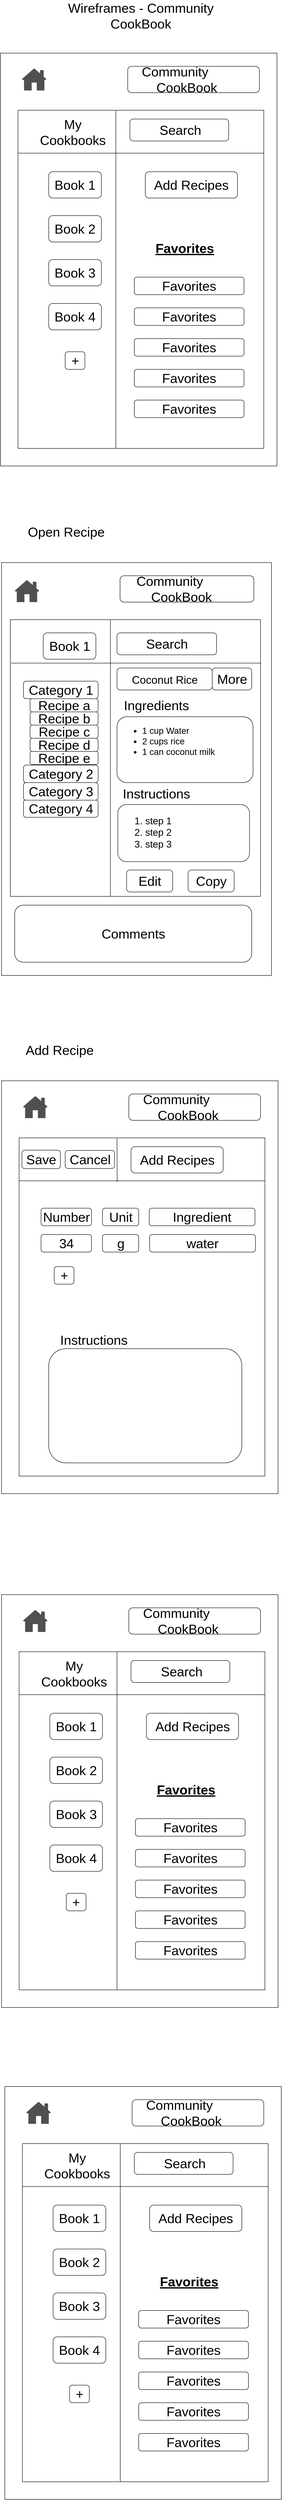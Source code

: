 <mxfile version="13.9.2" type="device"><diagram name="Page-1" id="f1b7ffb7-ca1e-a977-7cf5-a751b3c06c05"><mxGraphModel dx="1734" dy="1182" grid="1" gridSize="10" guides="1" tooltips="1" connect="1" arrows="1" fold="1" page="1" pageScale="1" pageWidth="826" pageHeight="1169" background="#ffffff" math="0" shadow="0"><root><mxCell id="0"/><mxCell id="1" parent="0"/><mxCell id="8fDHduW9sgTWCqbiDhrJ-64" value="" style="rounded=0;whiteSpace=wrap;html=1;fontSize=30;" vertex="1" parent="1"><mxGeometry x="80" y="140" width="630" height="940" as="geometry"/></mxCell><mxCell id="8fDHduW9sgTWCqbiDhrJ-61" value="" style="rounded=0;whiteSpace=wrap;html=1;glass=0;" vertex="1" parent="1"><mxGeometry x="120" y="270" width="560" height="770" as="geometry"/></mxCell><mxCell id="8fDHduW9sgTWCqbiDhrJ-62" value="Wireframes - Community CookBook" style="text;html=1;strokeColor=none;fillColor=none;align=center;verticalAlign=middle;whiteSpace=wrap;rounded=0;fontSize=30;" vertex="1" parent="1"><mxGeometry x="160" y="20" width="480" height="70" as="geometry"/></mxCell><mxCell id="8fDHduW9sgTWCqbiDhrJ-63" value="" style="rounded=1;whiteSpace=wrap;html=1;fontSize=30;" vertex="1" parent="1"><mxGeometry x="370" y="170" width="300" height="60" as="geometry"/></mxCell><mxCell id="8fDHduW9sgTWCqbiDhrJ-66" value="" style="endArrow=none;html=1;fontSize=30;" edge="1" parent="1"><mxGeometry width="50" height="50" relative="1" as="geometry"><mxPoint x="343" y="1040" as="sourcePoint"/><mxPoint x="343" y="271" as="targetPoint"/></mxGeometry></mxCell><mxCell id="8fDHduW9sgTWCqbiDhrJ-67" value="" style="endArrow=none;html=1;fontSize=30;exitX=0.001;exitY=0.127;exitDx=0;exitDy=0;exitPerimeter=0;entryX=1;entryY=0.127;entryDx=0;entryDy=0;entryPerimeter=0;" edge="1" parent="1" source="8fDHduW9sgTWCqbiDhrJ-61" target="8fDHduW9sgTWCqbiDhrJ-61"><mxGeometry width="50" height="50" relative="1" as="geometry"><mxPoint x="540" y="540" as="sourcePoint"/><mxPoint x="590" y="490" as="targetPoint"/></mxGeometry></mxCell><mxCell id="8fDHduW9sgTWCqbiDhrJ-68" value="Community&lt;br&gt;&lt;div&gt;&lt;span&gt;&amp;nbsp; &amp;nbsp; CookBook&lt;/span&gt;&lt;/div&gt;" style="text;html=1;strokeColor=none;fillColor=none;align=left;verticalAlign=middle;whiteSpace=wrap;rounded=0;glass=0;fontSize=30;" vertex="1" parent="1"><mxGeometry x="400" y="190" width="220" height="20" as="geometry"/></mxCell><mxCell id="8fDHduW9sgTWCqbiDhrJ-69" value="My Cookbooks" style="text;html=1;strokeColor=none;fillColor=none;align=center;verticalAlign=middle;whiteSpace=wrap;rounded=0;glass=0;fontSize=30;" vertex="1" parent="1"><mxGeometry x="210" y="310" width="70" height="20" as="geometry"/></mxCell><mxCell id="8fDHduW9sgTWCqbiDhrJ-70" value="" style="rounded=1;whiteSpace=wrap;html=1;glass=0;fontSize=30;" vertex="1" parent="1"><mxGeometry x="375" y="290" width="225" height="50" as="geometry"/></mxCell><mxCell id="8fDHduW9sgTWCqbiDhrJ-71" value="Search" style="text;html=1;strokeColor=none;fillColor=none;align=center;verticalAlign=middle;whiteSpace=wrap;rounded=0;glass=0;fontSize=30;" vertex="1" parent="1"><mxGeometry x="460" y="305" width="60" height="20" as="geometry"/></mxCell><mxCell id="8fDHduW9sgTWCqbiDhrJ-72" value="Add Recipes" style="rounded=1;whiteSpace=wrap;html=1;glass=0;fontSize=30;" vertex="1" parent="1"><mxGeometry x="410" y="410" width="210" height="60" as="geometry"/></mxCell><mxCell id="8fDHduW9sgTWCqbiDhrJ-73" value="Favorites" style="rounded=1;whiteSpace=wrap;html=1;glass=0;fontSize=30;" vertex="1" parent="1"><mxGeometry x="385" y="650" width="250" height="40" as="geometry"/></mxCell><mxCell id="8fDHduW9sgTWCqbiDhrJ-74" value="Favorites" style="rounded=1;whiteSpace=wrap;html=1;glass=0;fontSize=30;" vertex="1" parent="1"><mxGeometry x="385" y="720" width="250" height="40" as="geometry"/></mxCell><mxCell id="8fDHduW9sgTWCqbiDhrJ-75" value="Favorites" style="rounded=1;whiteSpace=wrap;html=1;glass=0;fontSize=30;" vertex="1" parent="1"><mxGeometry x="385" y="790" width="250" height="40" as="geometry"/></mxCell><mxCell id="8fDHduW9sgTWCqbiDhrJ-76" value="Favorites" style="rounded=1;whiteSpace=wrap;html=1;glass=0;fontSize=30;" vertex="1" parent="1"><mxGeometry x="385" y="860" width="250" height="40" as="geometry"/></mxCell><mxCell id="8fDHduW9sgTWCqbiDhrJ-77" value="Favorites" style="rounded=1;whiteSpace=wrap;html=1;glass=0;fontSize=30;" vertex="1" parent="1"><mxGeometry x="385" y="930" width="250" height="40" as="geometry"/></mxCell><mxCell id="8fDHduW9sgTWCqbiDhrJ-78" value="&lt;u&gt;&lt;b&gt;Favorites&lt;/b&gt;&lt;/u&gt;" style="text;html=1;strokeColor=none;fillColor=none;align=center;verticalAlign=middle;whiteSpace=wrap;rounded=0;glass=0;fontSize=30;" vertex="1" parent="1"><mxGeometry x="490" y="574" width="20" height="20" as="geometry"/></mxCell><mxCell id="8fDHduW9sgTWCqbiDhrJ-79" value="Book 1" style="rounded=1;whiteSpace=wrap;html=1;glass=0;fontSize=30;" vertex="1" parent="1"><mxGeometry x="190" y="410" width="120" height="60" as="geometry"/></mxCell><mxCell id="8fDHduW9sgTWCqbiDhrJ-80" value="Book 2" style="rounded=1;whiteSpace=wrap;html=1;glass=0;fontSize=30;" vertex="1" parent="1"><mxGeometry x="190" y="510" width="120" height="60" as="geometry"/></mxCell><mxCell id="8fDHduW9sgTWCqbiDhrJ-81" value="Book 3" style="rounded=1;whiteSpace=wrap;html=1;glass=0;fontSize=30;" vertex="1" parent="1"><mxGeometry x="190" y="610" width="120" height="60" as="geometry"/></mxCell><mxCell id="8fDHduW9sgTWCqbiDhrJ-82" value="Book 4" style="rounded=1;whiteSpace=wrap;html=1;glass=0;fontSize=30;" vertex="1" parent="1"><mxGeometry x="190" y="710" width="120" height="60" as="geometry"/></mxCell><mxCell id="8fDHduW9sgTWCqbiDhrJ-83" value="+" style="rounded=1;whiteSpace=wrap;html=1;glass=0;fontSize=30;" vertex="1" parent="1"><mxGeometry x="227.5" y="820" width="45" height="40" as="geometry"/></mxCell><mxCell id="8fDHduW9sgTWCqbiDhrJ-84" value="" style="rounded=0;whiteSpace=wrap;html=1;fontSize=30;" vertex="1" parent="1"><mxGeometry x="82.5" y="1300" width="615" height="940" as="geometry"/></mxCell><mxCell id="8fDHduW9sgTWCqbiDhrJ-85" value="" style="rounded=0;whiteSpace=wrap;html=1;glass=0;" vertex="1" parent="1"><mxGeometry x="102.5" y="1430" width="570" height="630" as="geometry"/></mxCell><mxCell id="8fDHduW9sgTWCqbiDhrJ-86" value="" style="rounded=1;whiteSpace=wrap;html=1;fontSize=30;" vertex="1" parent="1"><mxGeometry x="352.5" y="1330" width="305" height="60" as="geometry"/></mxCell><mxCell id="8fDHduW9sgTWCqbiDhrJ-87" value="" style="endArrow=none;html=1;fontSize=30;" edge="1" parent="1"><mxGeometry width="50" height="50" relative="1" as="geometry"><mxPoint x="330.5" y="2060" as="sourcePoint"/><mxPoint x="330.5" y="1431" as="targetPoint"/></mxGeometry></mxCell><mxCell id="8fDHduW9sgTWCqbiDhrJ-88" value="" style="endArrow=none;html=1;fontSize=30;exitX=0.003;exitY=0.157;exitDx=0;exitDy=0;exitPerimeter=0;entryX=1.002;entryY=0.157;entryDx=0;entryDy=0;entryPerimeter=0;" edge="1" parent="1" source="8fDHduW9sgTWCqbiDhrJ-85" target="8fDHduW9sgTWCqbiDhrJ-85"><mxGeometry width="50" height="50" relative="1" as="geometry"><mxPoint x="527.5" y="1700" as="sourcePoint"/><mxPoint x="577.5" y="1650" as="targetPoint"/></mxGeometry></mxCell><mxCell id="8fDHduW9sgTWCqbiDhrJ-89" value="Community&lt;br&gt;&lt;div&gt;&lt;span&gt;&amp;nbsp; &amp;nbsp; CookBook&lt;/span&gt;&lt;/div&gt;" style="text;html=1;strokeColor=none;fillColor=none;align=left;verticalAlign=middle;whiteSpace=wrap;rounded=0;glass=0;fontSize=30;" vertex="1" parent="1"><mxGeometry x="387.5" y="1350" width="220" height="20" as="geometry"/></mxCell><mxCell id="8fDHduW9sgTWCqbiDhrJ-91" value="Search" style="rounded=1;whiteSpace=wrap;html=1;glass=0;fontSize=30;" vertex="1" parent="1"><mxGeometry x="345.5" y="1460" width="227" height="50" as="geometry"/></mxCell><mxCell id="8fDHduW9sgTWCqbiDhrJ-100" value="Book 1" style="rounded=1;whiteSpace=wrap;html=1;glass=0;fontSize=30;" vertex="1" parent="1"><mxGeometry x="177.5" y="1460" width="120" height="60" as="geometry"/></mxCell><mxCell id="8fDHduW9sgTWCqbiDhrJ-106" value="Category 1" style="rounded=1;whiteSpace=wrap;html=1;glass=0;fontSize=30;" vertex="1" parent="1"><mxGeometry x="132.5" y="1570" width="170" height="40" as="geometry"/></mxCell><mxCell id="8fDHduW9sgTWCqbiDhrJ-107" value="Category 4" style="rounded=1;whiteSpace=wrap;html=1;glass=0;fontSize=30;" vertex="1" parent="1"><mxGeometry x="132.5" y="1840" width="170" height="40" as="geometry"/></mxCell><mxCell id="8fDHduW9sgTWCqbiDhrJ-108" value="Category 3" style="rounded=1;whiteSpace=wrap;html=1;glass=0;fontSize=30;" vertex="1" parent="1"><mxGeometry x="132.5" y="1801" width="170" height="40" as="geometry"/></mxCell><mxCell id="8fDHduW9sgTWCqbiDhrJ-109" value="Category 2" style="rounded=1;whiteSpace=wrap;html=1;glass=0;fontSize=30;" vertex="1" parent="1"><mxGeometry x="132.5" y="1761" width="170" height="40" as="geometry"/></mxCell><mxCell id="8fDHduW9sgTWCqbiDhrJ-110" value="Recipe a" style="rounded=1;whiteSpace=wrap;html=1;glass=0;fontSize=30;" vertex="1" parent="1"><mxGeometry x="147.5" y="1610" width="155" height="30" as="geometry"/></mxCell><mxCell id="8fDHduW9sgTWCqbiDhrJ-111" value="Recipe b" style="rounded=1;whiteSpace=wrap;html=1;glass=0;fontSize=30;" vertex="1" parent="1"><mxGeometry x="147.5" y="1640" width="155" height="30" as="geometry"/></mxCell><mxCell id="8fDHduW9sgTWCqbiDhrJ-112" value="Recipe c" style="rounded=1;whiteSpace=wrap;html=1;glass=0;fontSize=30;" vertex="1" parent="1"><mxGeometry x="147.5" y="1670" width="155" height="30" as="geometry"/></mxCell><mxCell id="8fDHduW9sgTWCqbiDhrJ-113" value="Recipe d" style="rounded=1;whiteSpace=wrap;html=1;glass=0;fontSize=30;" vertex="1" parent="1"><mxGeometry x="147.5" y="1700" width="155" height="30" as="geometry"/></mxCell><mxCell id="8fDHduW9sgTWCqbiDhrJ-115" value="Recipe e" style="rounded=1;whiteSpace=wrap;html=1;glass=0;fontSize=30;" vertex="1" parent="1"><mxGeometry x="147.5" y="1730" width="155" height="30" as="geometry"/></mxCell><mxCell id="8fDHduW9sgTWCqbiDhrJ-117" value="" style="pointerEvents=1;shadow=0;dashed=0;html=1;strokeColor=none;fillColor=#505050;labelPosition=center;verticalLabelPosition=bottom;verticalAlign=top;outlineConnect=0;align=center;shape=mxgraph.office.concepts.home;rounded=0;glass=0;fontSize=30;" vertex="1" parent="1"><mxGeometry x="112.5" y="1340" width="56" height="50" as="geometry"/></mxCell><mxCell id="8fDHduW9sgTWCqbiDhrJ-119" value="" style="pointerEvents=1;shadow=0;dashed=0;html=1;strokeColor=none;fillColor=#505050;labelPosition=center;verticalLabelPosition=bottom;verticalAlign=top;outlineConnect=0;align=center;shape=mxgraph.office.concepts.home;rounded=0;glass=0;fontSize=30;" vertex="1" parent="1"><mxGeometry x="129" y="175" width="56" height="50" as="geometry"/></mxCell><mxCell id="8fDHduW9sgTWCqbiDhrJ-120" value="" style="rounded=1;whiteSpace=wrap;html=1;glass=0;fontSize=30;align=left;" vertex="1" parent="1"><mxGeometry x="345.5" y="1651" width="310" height="150" as="geometry"/></mxCell><mxCell id="8fDHduW9sgTWCqbiDhrJ-121" value="" style="rounded=1;whiteSpace=wrap;html=1;glass=0;fontSize=30;" vertex="1" parent="1"><mxGeometry x="347.5" y="1851" width="300" height="130" as="geometry"/></mxCell><mxCell id="8fDHduW9sgTWCqbiDhrJ-122" value="Ingredients" style="text;html=1;strokeColor=none;fillColor=none;align=center;verticalAlign=middle;whiteSpace=wrap;rounded=0;glass=0;fontSize=30;" vertex="1" parent="1"><mxGeometry x="332.5" y="1600" width="205" height="50" as="geometry"/></mxCell><mxCell id="8fDHduW9sgTWCqbiDhrJ-123" value="Instructions" style="text;html=1;strokeColor=none;fillColor=none;align=center;verticalAlign=middle;whiteSpace=wrap;rounded=0;glass=0;fontSize=30;" vertex="1" parent="1"><mxGeometry x="332.5" y="1801" width="205" height="50" as="geometry"/></mxCell><mxCell id="8fDHduW9sgTWCqbiDhrJ-124" value="&lt;ul style=&quot;font-size: 20px&quot;&gt;&lt;li&gt;1 cup Water&lt;/li&gt;&lt;li&gt;2 cups rice&lt;/li&gt;&lt;li&gt;1 can coconut milk&lt;/li&gt;&lt;/ul&gt;" style="text;html=1;strokeColor=none;fillColor=none;align=left;verticalAlign=middle;whiteSpace=wrap;rounded=0;glass=0;fontSize=30;" vertex="1" parent="1"><mxGeometry x="360.5" y="1681" width="240" height="50" as="geometry"/></mxCell><mxCell id="8fDHduW9sgTWCqbiDhrJ-126" value="&lt;ol style=&quot;font-size: 22px&quot;&gt;&lt;li&gt;step 1&lt;/li&gt;&lt;li&gt;step 2&lt;/li&gt;&lt;li&gt;step 3&lt;/li&gt;&lt;/ol&gt;" style="text;html=1;strokeColor=none;fillColor=none;align=left;verticalAlign=middle;whiteSpace=wrap;rounded=0;glass=0;fontSize=30;" vertex="1" parent="1"><mxGeometry x="367.5" y="1880" width="190" height="70" as="geometry"/></mxCell><mxCell id="8fDHduW9sgTWCqbiDhrJ-128" value="&lt;font style=&quot;font-size: 25px&quot;&gt;Coconut Rice&lt;/font&gt;" style="rounded=1;whiteSpace=wrap;html=1;glass=0;fontSize=30;" vertex="1" parent="1"><mxGeometry x="345.5" y="1540" width="217" height="50" as="geometry"/></mxCell><mxCell id="8fDHduW9sgTWCqbiDhrJ-129" value="&lt;font style=&quot;font-size: 30px&quot;&gt;More&lt;/font&gt;" style="rounded=1;whiteSpace=wrap;html=1;glass=0;fontSize=30;" vertex="1" parent="1"><mxGeometry x="562.5" y="1540" width="90" height="50" as="geometry"/></mxCell><mxCell id="8fDHduW9sgTWCqbiDhrJ-133" value="" style="shape=image;html=1;verticalAlign=top;verticalLabelPosition=bottom;labelBackgroundColor=#ffffff;imageAspect=0;aspect=fixed;image=https://cdn1.iconfinder.com/data/icons/jumpicon-basic-ui-line-1/32/-_Hamburger-Menu-More-Navigation-List-128.png;rounded=0;glass=0;fontSize=30;" vertex="1" parent="1"><mxGeometry x="594.5" y="1456" width="58" height="58" as="geometry"/></mxCell><mxCell id="8fDHduW9sgTWCqbiDhrJ-134" value="" style="shape=image;html=1;verticalAlign=top;verticalLabelPosition=bottom;labelBackgroundColor=#ffffff;imageAspect=0;aspect=fixed;image=https://cdn1.iconfinder.com/data/icons/jumpicon-basic-ui-line-1/32/-_Hamburger-Menu-More-Navigation-List-128.png;rounded=0;glass=0;fontSize=30;" vertex="1" parent="1"><mxGeometry x="612" y="290" width="58" height="58" as="geometry"/></mxCell><mxCell id="8fDHduW9sgTWCqbiDhrJ-135" value="Edit" style="rounded=1;whiteSpace=wrap;html=1;glass=0;fontSize=30;" vertex="1" parent="1"><mxGeometry x="367.5" y="2000" width="105" height="50" as="geometry"/></mxCell><mxCell id="8fDHduW9sgTWCqbiDhrJ-136" value="Copy" style="rounded=1;whiteSpace=wrap;html=1;glass=0;fontSize=30;" vertex="1" parent="1"><mxGeometry x="507.5" y="2000" width="105" height="50" as="geometry"/></mxCell><mxCell id="8fDHduW9sgTWCqbiDhrJ-137" value="Comments" style="rounded=1;whiteSpace=wrap;html=1;glass=0;fontSize=30;" vertex="1" parent="1"><mxGeometry x="112.5" y="2080" width="540" height="130" as="geometry"/></mxCell><mxCell id="8fDHduW9sgTWCqbiDhrJ-138" value="" style="rounded=0;whiteSpace=wrap;html=1;fontSize=30;" vertex="1" parent="1"><mxGeometry x="82.5" y="2480" width="630" height="940" as="geometry"/></mxCell><mxCell id="8fDHduW9sgTWCqbiDhrJ-139" value="" style="rounded=0;whiteSpace=wrap;html=1;glass=0;" vertex="1" parent="1"><mxGeometry x="122.5" y="2610" width="560" height="770" as="geometry"/></mxCell><mxCell id="8fDHduW9sgTWCqbiDhrJ-140" value="" style="rounded=1;whiteSpace=wrap;html=1;fontSize=30;" vertex="1" parent="1"><mxGeometry x="372.5" y="2510" width="300" height="60" as="geometry"/></mxCell><mxCell id="8fDHduW9sgTWCqbiDhrJ-141" value="" style="endArrow=none;html=1;fontSize=30;" edge="1" parent="1"><mxGeometry width="50" height="50" relative="1" as="geometry"><mxPoint x="346" y="2710" as="sourcePoint"/><mxPoint x="345.5" y="2611" as="targetPoint"/></mxGeometry></mxCell><mxCell id="8fDHduW9sgTWCqbiDhrJ-142" value="" style="endArrow=none;html=1;fontSize=30;exitX=0.001;exitY=0.127;exitDx=0;exitDy=0;exitPerimeter=0;entryX=1;entryY=0.127;entryDx=0;entryDy=0;entryPerimeter=0;" edge="1" parent="1" source="8fDHduW9sgTWCqbiDhrJ-139" target="8fDHduW9sgTWCqbiDhrJ-139"><mxGeometry width="50" height="50" relative="1" as="geometry"><mxPoint x="542.5" y="2880" as="sourcePoint"/><mxPoint x="592.5" y="2830" as="targetPoint"/></mxGeometry></mxCell><mxCell id="8fDHduW9sgTWCqbiDhrJ-143" value="Community&lt;br&gt;&lt;div&gt;&lt;span&gt;&amp;nbsp; &amp;nbsp; CookBook&lt;/span&gt;&lt;/div&gt;" style="text;html=1;strokeColor=none;fillColor=none;align=left;verticalAlign=middle;whiteSpace=wrap;rounded=0;glass=0;fontSize=30;" vertex="1" parent="1"><mxGeometry x="402.5" y="2530" width="220" height="20" as="geometry"/></mxCell><mxCell id="8fDHduW9sgTWCqbiDhrJ-147" value="Add Recipes" style="rounded=1;whiteSpace=wrap;html=1;glass=0;fontSize=30;" vertex="1" parent="1"><mxGeometry x="377.5" y="2630" width="210" height="60" as="geometry"/></mxCell><mxCell id="8fDHduW9sgTWCqbiDhrJ-148" value="Ingredient" style="rounded=1;whiteSpace=wrap;html=1;glass=0;fontSize=30;" vertex="1" parent="1"><mxGeometry x="419" y="2770" width="241" height="40" as="geometry"/></mxCell><mxCell id="8fDHduW9sgTWCqbiDhrJ-158" value="+" style="rounded=1;whiteSpace=wrap;html=1;glass=0;fontSize=30;" vertex="1" parent="1"><mxGeometry x="202.5" y="2903" width="45" height="40" as="geometry"/></mxCell><mxCell id="8fDHduW9sgTWCqbiDhrJ-159" value="" style="pointerEvents=1;shadow=0;dashed=0;html=1;strokeColor=none;fillColor=#505050;labelPosition=center;verticalLabelPosition=bottom;verticalAlign=top;outlineConnect=0;align=center;shape=mxgraph.office.concepts.home;rounded=0;glass=0;fontSize=30;" vertex="1" parent="1"><mxGeometry x="131.5" y="2515" width="56" height="50" as="geometry"/></mxCell><mxCell id="8fDHduW9sgTWCqbiDhrJ-160" value="" style="shape=image;html=1;verticalAlign=top;verticalLabelPosition=bottom;labelBackgroundColor=#ffffff;imageAspect=0;aspect=fixed;image=https://cdn1.iconfinder.com/data/icons/jumpicon-basic-ui-line-1/32/-_Hamburger-Menu-More-Navigation-List-128.png;rounded=0;glass=0;fontSize=30;" vertex="1" parent="1"><mxGeometry x="614.5" y="2630" width="58" height="58" as="geometry"/></mxCell><mxCell id="8fDHduW9sgTWCqbiDhrJ-161" value="" style="rounded=0;whiteSpace=wrap;html=1;fontSize=30;" vertex="1" parent="1"><mxGeometry x="82.5" y="3650" width="630" height="940" as="geometry"/></mxCell><mxCell id="8fDHduW9sgTWCqbiDhrJ-162" value="" style="rounded=0;whiteSpace=wrap;html=1;glass=0;" vertex="1" parent="1"><mxGeometry x="122.5" y="3780" width="560" height="770" as="geometry"/></mxCell><mxCell id="8fDHduW9sgTWCqbiDhrJ-163" value="" style="rounded=1;whiteSpace=wrap;html=1;fontSize=30;" vertex="1" parent="1"><mxGeometry x="372.5" y="3680" width="300" height="60" as="geometry"/></mxCell><mxCell id="8fDHduW9sgTWCqbiDhrJ-164" value="" style="endArrow=none;html=1;fontSize=30;" edge="1" parent="1"><mxGeometry width="50" height="50" relative="1" as="geometry"><mxPoint x="345.5" y="4550" as="sourcePoint"/><mxPoint x="345.5" y="3781" as="targetPoint"/></mxGeometry></mxCell><mxCell id="8fDHduW9sgTWCqbiDhrJ-165" value="" style="endArrow=none;html=1;fontSize=30;exitX=0.001;exitY=0.127;exitDx=0;exitDy=0;exitPerimeter=0;entryX=1;entryY=0.127;entryDx=0;entryDy=0;entryPerimeter=0;" edge="1" parent="1" source="8fDHduW9sgTWCqbiDhrJ-162" target="8fDHduW9sgTWCqbiDhrJ-162"><mxGeometry width="50" height="50" relative="1" as="geometry"><mxPoint x="542.5" y="4050" as="sourcePoint"/><mxPoint x="592.5" y="4000" as="targetPoint"/></mxGeometry></mxCell><mxCell id="8fDHduW9sgTWCqbiDhrJ-166" value="Community&lt;br&gt;&lt;div&gt;&lt;span&gt;&amp;nbsp; &amp;nbsp; CookBook&lt;/span&gt;&lt;/div&gt;" style="text;html=1;strokeColor=none;fillColor=none;align=left;verticalAlign=middle;whiteSpace=wrap;rounded=0;glass=0;fontSize=30;" vertex="1" parent="1"><mxGeometry x="402.5" y="3700" width="220" height="20" as="geometry"/></mxCell><mxCell id="8fDHduW9sgTWCqbiDhrJ-167" value="My Cookbooks" style="text;html=1;strokeColor=none;fillColor=none;align=center;verticalAlign=middle;whiteSpace=wrap;rounded=0;glass=0;fontSize=30;" vertex="1" parent="1"><mxGeometry x="212.5" y="3820" width="70" height="20" as="geometry"/></mxCell><mxCell id="8fDHduW9sgTWCqbiDhrJ-168" value="" style="rounded=1;whiteSpace=wrap;html=1;glass=0;fontSize=30;" vertex="1" parent="1"><mxGeometry x="377.5" y="3800" width="225" height="50" as="geometry"/></mxCell><mxCell id="8fDHduW9sgTWCqbiDhrJ-169" value="Search" style="text;html=1;strokeColor=none;fillColor=none;align=center;verticalAlign=middle;whiteSpace=wrap;rounded=0;glass=0;fontSize=30;" vertex="1" parent="1"><mxGeometry x="462.5" y="3815" width="60" height="20" as="geometry"/></mxCell><mxCell id="8fDHduW9sgTWCqbiDhrJ-170" value="Add Recipes" style="rounded=1;whiteSpace=wrap;html=1;glass=0;fontSize=30;" vertex="1" parent="1"><mxGeometry x="412.5" y="3920" width="210" height="60" as="geometry"/></mxCell><mxCell id="8fDHduW9sgTWCqbiDhrJ-171" value="Favorites" style="rounded=1;whiteSpace=wrap;html=1;glass=0;fontSize=30;" vertex="1" parent="1"><mxGeometry x="387.5" y="4160" width="250" height="40" as="geometry"/></mxCell><mxCell id="8fDHduW9sgTWCqbiDhrJ-172" value="Favorites" style="rounded=1;whiteSpace=wrap;html=1;glass=0;fontSize=30;" vertex="1" parent="1"><mxGeometry x="387.5" y="4230" width="250" height="40" as="geometry"/></mxCell><mxCell id="8fDHduW9sgTWCqbiDhrJ-173" value="Favorites" style="rounded=1;whiteSpace=wrap;html=1;glass=0;fontSize=30;" vertex="1" parent="1"><mxGeometry x="387.5" y="4300" width="250" height="40" as="geometry"/></mxCell><mxCell id="8fDHduW9sgTWCqbiDhrJ-174" value="Favorites" style="rounded=1;whiteSpace=wrap;html=1;glass=0;fontSize=30;" vertex="1" parent="1"><mxGeometry x="387.5" y="4370" width="250" height="40" as="geometry"/></mxCell><mxCell id="8fDHduW9sgTWCqbiDhrJ-175" value="Favorites" style="rounded=1;whiteSpace=wrap;html=1;glass=0;fontSize=30;" vertex="1" parent="1"><mxGeometry x="387.5" y="4440" width="250" height="40" as="geometry"/></mxCell><mxCell id="8fDHduW9sgTWCqbiDhrJ-176" value="&lt;u&gt;&lt;b&gt;Favorites&lt;/b&gt;&lt;/u&gt;" style="text;html=1;strokeColor=none;fillColor=none;align=center;verticalAlign=middle;whiteSpace=wrap;rounded=0;glass=0;fontSize=30;" vertex="1" parent="1"><mxGeometry x="492.5" y="4084" width="20" height="20" as="geometry"/></mxCell><mxCell id="8fDHduW9sgTWCqbiDhrJ-177" value="Book 1" style="rounded=1;whiteSpace=wrap;html=1;glass=0;fontSize=30;" vertex="1" parent="1"><mxGeometry x="192.5" y="3920" width="120" height="60" as="geometry"/></mxCell><mxCell id="8fDHduW9sgTWCqbiDhrJ-178" value="Book 2" style="rounded=1;whiteSpace=wrap;html=1;glass=0;fontSize=30;" vertex="1" parent="1"><mxGeometry x="192.5" y="4020" width="120" height="60" as="geometry"/></mxCell><mxCell id="8fDHduW9sgTWCqbiDhrJ-179" value="Book 3" style="rounded=1;whiteSpace=wrap;html=1;glass=0;fontSize=30;" vertex="1" parent="1"><mxGeometry x="192.5" y="4120" width="120" height="60" as="geometry"/></mxCell><mxCell id="8fDHduW9sgTWCqbiDhrJ-180" value="Book 4" style="rounded=1;whiteSpace=wrap;html=1;glass=0;fontSize=30;" vertex="1" parent="1"><mxGeometry x="192.5" y="4220" width="120" height="60" as="geometry"/></mxCell><mxCell id="8fDHduW9sgTWCqbiDhrJ-181" value="+" style="rounded=1;whiteSpace=wrap;html=1;glass=0;fontSize=30;" vertex="1" parent="1"><mxGeometry x="230" y="4330" width="45" height="40" as="geometry"/></mxCell><mxCell id="8fDHduW9sgTWCqbiDhrJ-182" value="" style="pointerEvents=1;shadow=0;dashed=0;html=1;strokeColor=none;fillColor=#505050;labelPosition=center;verticalLabelPosition=bottom;verticalAlign=top;outlineConnect=0;align=center;shape=mxgraph.office.concepts.home;rounded=0;glass=0;fontSize=30;" vertex="1" parent="1"><mxGeometry x="131.5" y="3685" width="56" height="50" as="geometry"/></mxCell><mxCell id="8fDHduW9sgTWCqbiDhrJ-183" value="" style="shape=image;html=1;verticalAlign=top;verticalLabelPosition=bottom;labelBackgroundColor=#ffffff;imageAspect=0;aspect=fixed;image=https://cdn1.iconfinder.com/data/icons/jumpicon-basic-ui-line-1/32/-_Hamburger-Menu-More-Navigation-List-128.png;rounded=0;glass=0;fontSize=30;" vertex="1" parent="1"><mxGeometry x="614.5" y="3800" width="58" height="58" as="geometry"/></mxCell><mxCell id="8fDHduW9sgTWCqbiDhrJ-184" value="" style="rounded=0;whiteSpace=wrap;html=1;fontSize=30;" vertex="1" parent="1"><mxGeometry x="90" y="4770" width="630" height="940" as="geometry"/></mxCell><mxCell id="8fDHduW9sgTWCqbiDhrJ-185" value="" style="rounded=0;whiteSpace=wrap;html=1;glass=0;" vertex="1" parent="1"><mxGeometry x="130" y="4900" width="560" height="770" as="geometry"/></mxCell><mxCell id="8fDHduW9sgTWCqbiDhrJ-186" value="" style="rounded=1;whiteSpace=wrap;html=1;fontSize=30;" vertex="1" parent="1"><mxGeometry x="380" y="4800" width="300" height="60" as="geometry"/></mxCell><mxCell id="8fDHduW9sgTWCqbiDhrJ-187" value="" style="endArrow=none;html=1;fontSize=30;" edge="1" parent="1"><mxGeometry width="50" height="50" relative="1" as="geometry"><mxPoint x="353" y="5670" as="sourcePoint"/><mxPoint x="353" y="4901" as="targetPoint"/></mxGeometry></mxCell><mxCell id="8fDHduW9sgTWCqbiDhrJ-188" value="" style="endArrow=none;html=1;fontSize=30;exitX=0.001;exitY=0.127;exitDx=0;exitDy=0;exitPerimeter=0;entryX=1;entryY=0.127;entryDx=0;entryDy=0;entryPerimeter=0;" edge="1" parent="1" source="8fDHduW9sgTWCqbiDhrJ-185" target="8fDHduW9sgTWCqbiDhrJ-185"><mxGeometry width="50" height="50" relative="1" as="geometry"><mxPoint x="550" y="5170" as="sourcePoint"/><mxPoint x="600" y="5120" as="targetPoint"/></mxGeometry></mxCell><mxCell id="8fDHduW9sgTWCqbiDhrJ-189" value="Community&lt;br&gt;&lt;div&gt;&lt;span&gt;&amp;nbsp; &amp;nbsp; CookBook&lt;/span&gt;&lt;/div&gt;" style="text;html=1;strokeColor=none;fillColor=none;align=left;verticalAlign=middle;whiteSpace=wrap;rounded=0;glass=0;fontSize=30;" vertex="1" parent="1"><mxGeometry x="410" y="4820" width="220" height="20" as="geometry"/></mxCell><mxCell id="8fDHduW9sgTWCqbiDhrJ-190" value="My Cookbooks" style="text;html=1;strokeColor=none;fillColor=none;align=center;verticalAlign=middle;whiteSpace=wrap;rounded=0;glass=0;fontSize=30;" vertex="1" parent="1"><mxGeometry x="220" y="4940" width="70" height="20" as="geometry"/></mxCell><mxCell id="8fDHduW9sgTWCqbiDhrJ-191" value="" style="rounded=1;whiteSpace=wrap;html=1;glass=0;fontSize=30;" vertex="1" parent="1"><mxGeometry x="385" y="4920" width="225" height="50" as="geometry"/></mxCell><mxCell id="8fDHduW9sgTWCqbiDhrJ-192" value="Search" style="text;html=1;strokeColor=none;fillColor=none;align=center;verticalAlign=middle;whiteSpace=wrap;rounded=0;glass=0;fontSize=30;" vertex="1" parent="1"><mxGeometry x="470" y="4935" width="60" height="20" as="geometry"/></mxCell><mxCell id="8fDHduW9sgTWCqbiDhrJ-193" value="Add Recipes" style="rounded=1;whiteSpace=wrap;html=1;glass=0;fontSize=30;" vertex="1" parent="1"><mxGeometry x="420" y="5040" width="210" height="60" as="geometry"/></mxCell><mxCell id="8fDHduW9sgTWCqbiDhrJ-194" value="Favorites" style="rounded=1;whiteSpace=wrap;html=1;glass=0;fontSize=30;" vertex="1" parent="1"><mxGeometry x="395" y="5280" width="250" height="40" as="geometry"/></mxCell><mxCell id="8fDHduW9sgTWCqbiDhrJ-195" value="Favorites" style="rounded=1;whiteSpace=wrap;html=1;glass=0;fontSize=30;" vertex="1" parent="1"><mxGeometry x="395" y="5350" width="250" height="40" as="geometry"/></mxCell><mxCell id="8fDHduW9sgTWCqbiDhrJ-196" value="Favorites" style="rounded=1;whiteSpace=wrap;html=1;glass=0;fontSize=30;" vertex="1" parent="1"><mxGeometry x="395" y="5420" width="250" height="40" as="geometry"/></mxCell><mxCell id="8fDHduW9sgTWCqbiDhrJ-197" value="Favorites" style="rounded=1;whiteSpace=wrap;html=1;glass=0;fontSize=30;" vertex="1" parent="1"><mxGeometry x="395" y="5490" width="250" height="40" as="geometry"/></mxCell><mxCell id="8fDHduW9sgTWCqbiDhrJ-198" value="Favorites" style="rounded=1;whiteSpace=wrap;html=1;glass=0;fontSize=30;" vertex="1" parent="1"><mxGeometry x="395" y="5560" width="250" height="40" as="geometry"/></mxCell><mxCell id="8fDHduW9sgTWCqbiDhrJ-199" value="&lt;u&gt;&lt;b&gt;Favorites&lt;/b&gt;&lt;/u&gt;" style="text;html=1;strokeColor=none;fillColor=none;align=center;verticalAlign=middle;whiteSpace=wrap;rounded=0;glass=0;fontSize=30;" vertex="1" parent="1"><mxGeometry x="500" y="5204" width="20" height="20" as="geometry"/></mxCell><mxCell id="8fDHduW9sgTWCqbiDhrJ-200" value="Book 1" style="rounded=1;whiteSpace=wrap;html=1;glass=0;fontSize=30;" vertex="1" parent="1"><mxGeometry x="200" y="5040" width="120" height="60" as="geometry"/></mxCell><mxCell id="8fDHduW9sgTWCqbiDhrJ-201" value="Book 2" style="rounded=1;whiteSpace=wrap;html=1;glass=0;fontSize=30;" vertex="1" parent="1"><mxGeometry x="200" y="5140" width="120" height="60" as="geometry"/></mxCell><mxCell id="8fDHduW9sgTWCqbiDhrJ-202" value="Book 3" style="rounded=1;whiteSpace=wrap;html=1;glass=0;fontSize=30;" vertex="1" parent="1"><mxGeometry x="200" y="5240" width="120" height="60" as="geometry"/></mxCell><mxCell id="8fDHduW9sgTWCqbiDhrJ-203" value="Book 4" style="rounded=1;whiteSpace=wrap;html=1;glass=0;fontSize=30;" vertex="1" parent="1"><mxGeometry x="200" y="5340" width="120" height="60" as="geometry"/></mxCell><mxCell id="8fDHduW9sgTWCqbiDhrJ-204" value="+" style="rounded=1;whiteSpace=wrap;html=1;glass=0;fontSize=30;" vertex="1" parent="1"><mxGeometry x="237.5" y="5450" width="45" height="40" as="geometry"/></mxCell><mxCell id="8fDHduW9sgTWCqbiDhrJ-205" value="" style="pointerEvents=1;shadow=0;dashed=0;html=1;strokeColor=none;fillColor=#505050;labelPosition=center;verticalLabelPosition=bottom;verticalAlign=top;outlineConnect=0;align=center;shape=mxgraph.office.concepts.home;rounded=0;glass=0;fontSize=30;" vertex="1" parent="1"><mxGeometry x="139" y="4805" width="56" height="50" as="geometry"/></mxCell><mxCell id="8fDHduW9sgTWCqbiDhrJ-206" value="" style="shape=image;html=1;verticalAlign=top;verticalLabelPosition=bottom;labelBackgroundColor=#ffffff;imageAspect=0;aspect=fixed;image=https://cdn1.iconfinder.com/data/icons/jumpicon-basic-ui-line-1/32/-_Hamburger-Menu-More-Navigation-List-128.png;rounded=0;glass=0;fontSize=30;" vertex="1" parent="1"><mxGeometry x="622" y="4920" width="58" height="58" as="geometry"/></mxCell><mxCell id="8fDHduW9sgTWCqbiDhrJ-207" value="Open Recipe" style="text;html=1;strokeColor=none;fillColor=none;align=center;verticalAlign=middle;whiteSpace=wrap;rounded=0;glass=0;fontSize=30;" vertex="1" parent="1"><mxGeometry x="130" y="1220" width="200" height="20" as="geometry"/></mxCell><mxCell id="8fDHduW9sgTWCqbiDhrJ-208" value="Add Recipe" style="text;html=1;strokeColor=none;fillColor=none;align=center;verticalAlign=middle;whiteSpace=wrap;rounded=0;glass=0;fontSize=30;" vertex="1" parent="1"><mxGeometry x="80" y="2400" width="270" height="20" as="geometry"/></mxCell><mxCell id="8fDHduW9sgTWCqbiDhrJ-209" value="Save" style="rounded=1;whiteSpace=wrap;html=1;glass=0;fontSize=30;" vertex="1" parent="1"><mxGeometry x="129" y="2638" width="87.5" height="42" as="geometry"/></mxCell><mxCell id="8fDHduW9sgTWCqbiDhrJ-210" value="Cancel" style="rounded=1;whiteSpace=wrap;html=1;glass=0;fontSize=30;" vertex="1" parent="1"><mxGeometry x="227.5" y="2638.5" width="112.5" height="41" as="geometry"/></mxCell><mxCell id="8fDHduW9sgTWCqbiDhrJ-211" value="Number" style="rounded=1;whiteSpace=wrap;html=1;glass=0;fontSize=30;" vertex="1" parent="1"><mxGeometry x="172.5" y="2770" width="115" height="40" as="geometry"/></mxCell><mxCell id="8fDHduW9sgTWCqbiDhrJ-214" value="Unit" style="rounded=1;whiteSpace=wrap;html=1;glass=0;fontSize=30;" vertex="1" parent="1"><mxGeometry x="312.5" y="2770" width="82.5" height="40" as="geometry"/></mxCell><mxCell id="8fDHduW9sgTWCqbiDhrJ-215" value="34" style="rounded=1;whiteSpace=wrap;html=1;glass=0;fontSize=30;" vertex="1" parent="1"><mxGeometry x="172.5" y="2830" width="115" height="40" as="geometry"/></mxCell><mxCell id="8fDHduW9sgTWCqbiDhrJ-217" value="g" style="rounded=1;whiteSpace=wrap;html=1;glass=0;fontSize=30;" vertex="1" parent="1"><mxGeometry x="312.5" y="2830" width="82.5" height="40" as="geometry"/></mxCell><mxCell id="8fDHduW9sgTWCqbiDhrJ-218" value="water" style="rounded=1;whiteSpace=wrap;html=1;glass=0;fontSize=30;" vertex="1" parent="1"><mxGeometry x="420" y="2830" width="241" height="40" as="geometry"/></mxCell><mxCell id="8fDHduW9sgTWCqbiDhrJ-219" value="" style="rounded=1;whiteSpace=wrap;html=1;glass=0;fontSize=30;" vertex="1" parent="1"><mxGeometry x="190" y="3090" width="440" height="260" as="geometry"/></mxCell><mxCell id="8fDHduW9sgTWCqbiDhrJ-220" value="Instructions" style="text;html=1;strokeColor=none;fillColor=none;align=center;verticalAlign=middle;whiteSpace=wrap;rounded=0;glass=0;fontSize=30;" vertex="1" parent="1"><mxGeometry x="207.5" y="3040" width="170" height="60" as="geometry"/></mxCell></root></mxGraphModel></diagram></mxfile>